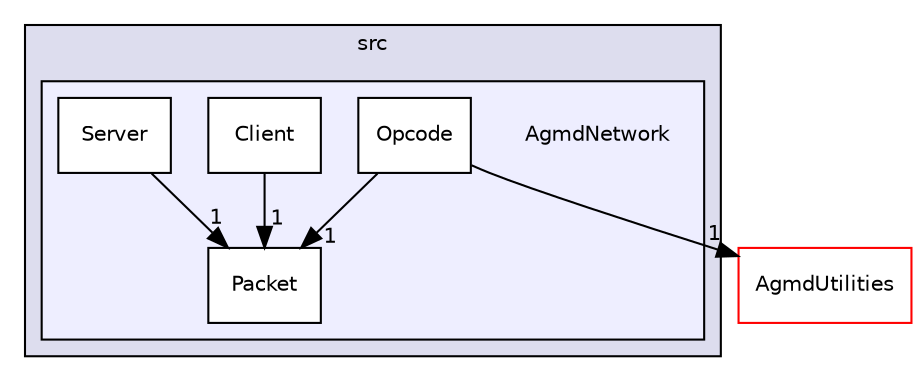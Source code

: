 digraph "src/AgmdNetwork" {
  compound=true
  node [ fontsize="10", fontname="Helvetica"];
  edge [ labelfontsize="10", labelfontname="Helvetica"];
  subgraph clusterdir_b410d07ab593881ab11f161da7a80e94 {
    graph [ bgcolor="#ddddee", pencolor="black", label="src" fontname="Helvetica", fontsize="10", URL="dir_b410d07ab593881ab11f161da7a80e94.html"]
  subgraph clusterdir_d6c8eed0d85060071eff8f91cac5c02b {
    graph [ bgcolor="#eeeeff", pencolor="black", label="" URL="dir_d6c8eed0d85060071eff8f91cac5c02b.html"];
    dir_d6c8eed0d85060071eff8f91cac5c02b [shape=plaintext label="AgmdNetwork"];
    dir_0938cc8df8a1ce11520de336080d2e30 [shape=box label="Client" color="black" fillcolor="white" style="filled" URL="dir_0938cc8df8a1ce11520de336080d2e30.html"];
    dir_9cff9a5219eb61ae497503eb48a12430 [shape=box label="Opcode" color="black" fillcolor="white" style="filled" URL="dir_9cff9a5219eb61ae497503eb48a12430.html"];
    dir_1813b2a8ed0ebd710438ef1ca7e1dbc2 [shape=box label="Packet" color="black" fillcolor="white" style="filled" URL="dir_1813b2a8ed0ebd710438ef1ca7e1dbc2.html"];
    dir_bf4f236752fa376916aef785c62bfa9e [shape=box label="Server" color="black" fillcolor="white" style="filled" URL="dir_bf4f236752fa376916aef785c62bfa9e.html"];
  }
  }
  dir_c11272a1c791afc0e19bc74f6f6797fb [shape=box label="AgmdUtilities" fillcolor="white" style="filled" color="red" URL="dir_c11272a1c791afc0e19bc74f6f6797fb.html"];
  dir_0938cc8df8a1ce11520de336080d2e30->dir_1813b2a8ed0ebd710438ef1ca7e1dbc2 [headlabel="1", labeldistance=1.5 headhref="dir_000029_000031.html"];
  dir_9cff9a5219eb61ae497503eb48a12430->dir_1813b2a8ed0ebd710438ef1ca7e1dbc2 [headlabel="1", labeldistance=1.5 headhref="dir_000030_000031.html"];
  dir_9cff9a5219eb61ae497503eb48a12430->dir_c11272a1c791afc0e19bc74f6f6797fb [headlabel="1", labeldistance=1.5 headhref="dir_000030_000034.html"];
  dir_bf4f236752fa376916aef785c62bfa9e->dir_1813b2a8ed0ebd710438ef1ca7e1dbc2 [headlabel="1", labeldistance=1.5 headhref="dir_000032_000031.html"];
}
